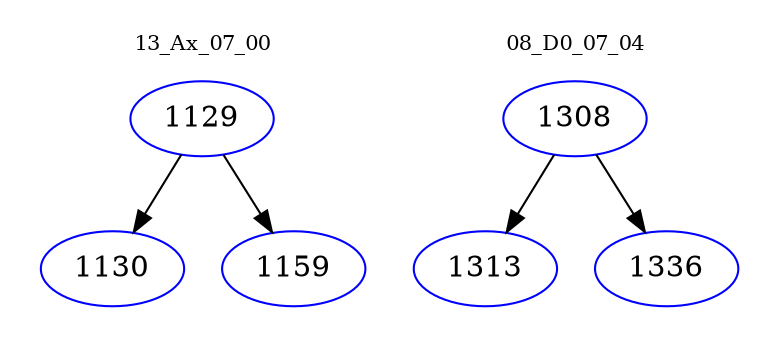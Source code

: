 digraph{
subgraph cluster_0 {
color = white
label = "13_Ax_07_00";
fontsize=10;
T0_1129 [label="1129", color="blue"]
T0_1129 -> T0_1130 [color="black"]
T0_1130 [label="1130", color="blue"]
T0_1129 -> T0_1159 [color="black"]
T0_1159 [label="1159", color="blue"]
}
subgraph cluster_1 {
color = white
label = "08_D0_07_04";
fontsize=10;
T1_1308 [label="1308", color="blue"]
T1_1308 -> T1_1313 [color="black"]
T1_1313 [label="1313", color="blue"]
T1_1308 -> T1_1336 [color="black"]
T1_1336 [label="1336", color="blue"]
}
}
